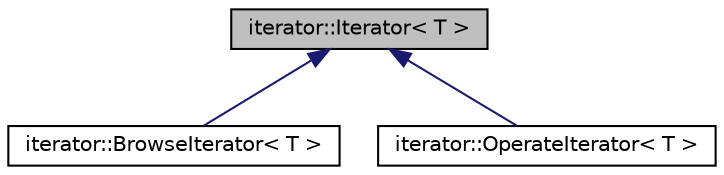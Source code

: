 digraph "iterator::Iterator&lt; T &gt;"
{
 // LATEX_PDF_SIZE
  edge [fontname="Helvetica",fontsize="10",labelfontname="Helvetica",labelfontsize="10"];
  node [fontname="Helvetica",fontsize="10",shape=record];
  Node1 [label="iterator::Iterator\< T \>",height=0.2,width=0.4,color="black", fillcolor="grey75", style="filled", fontcolor="black",tooltip=" "];
  Node1 -> Node2 [dir="back",color="midnightblue",fontsize="10",style="solid"];
  Node2 [label="iterator::BrowseIterator\< T \>",height=0.2,width=0.4,color="black", fillcolor="white", style="filled",URL="$classiterator_1_1BrowseIterator.html",tooltip=" "];
  Node1 -> Node3 [dir="back",color="midnightblue",fontsize="10",style="solid"];
  Node3 [label="iterator::OperateIterator\< T \>",height=0.2,width=0.4,color="black", fillcolor="white", style="filled",URL="$classiterator_1_1OperateIterator.html",tooltip=" "];
}
